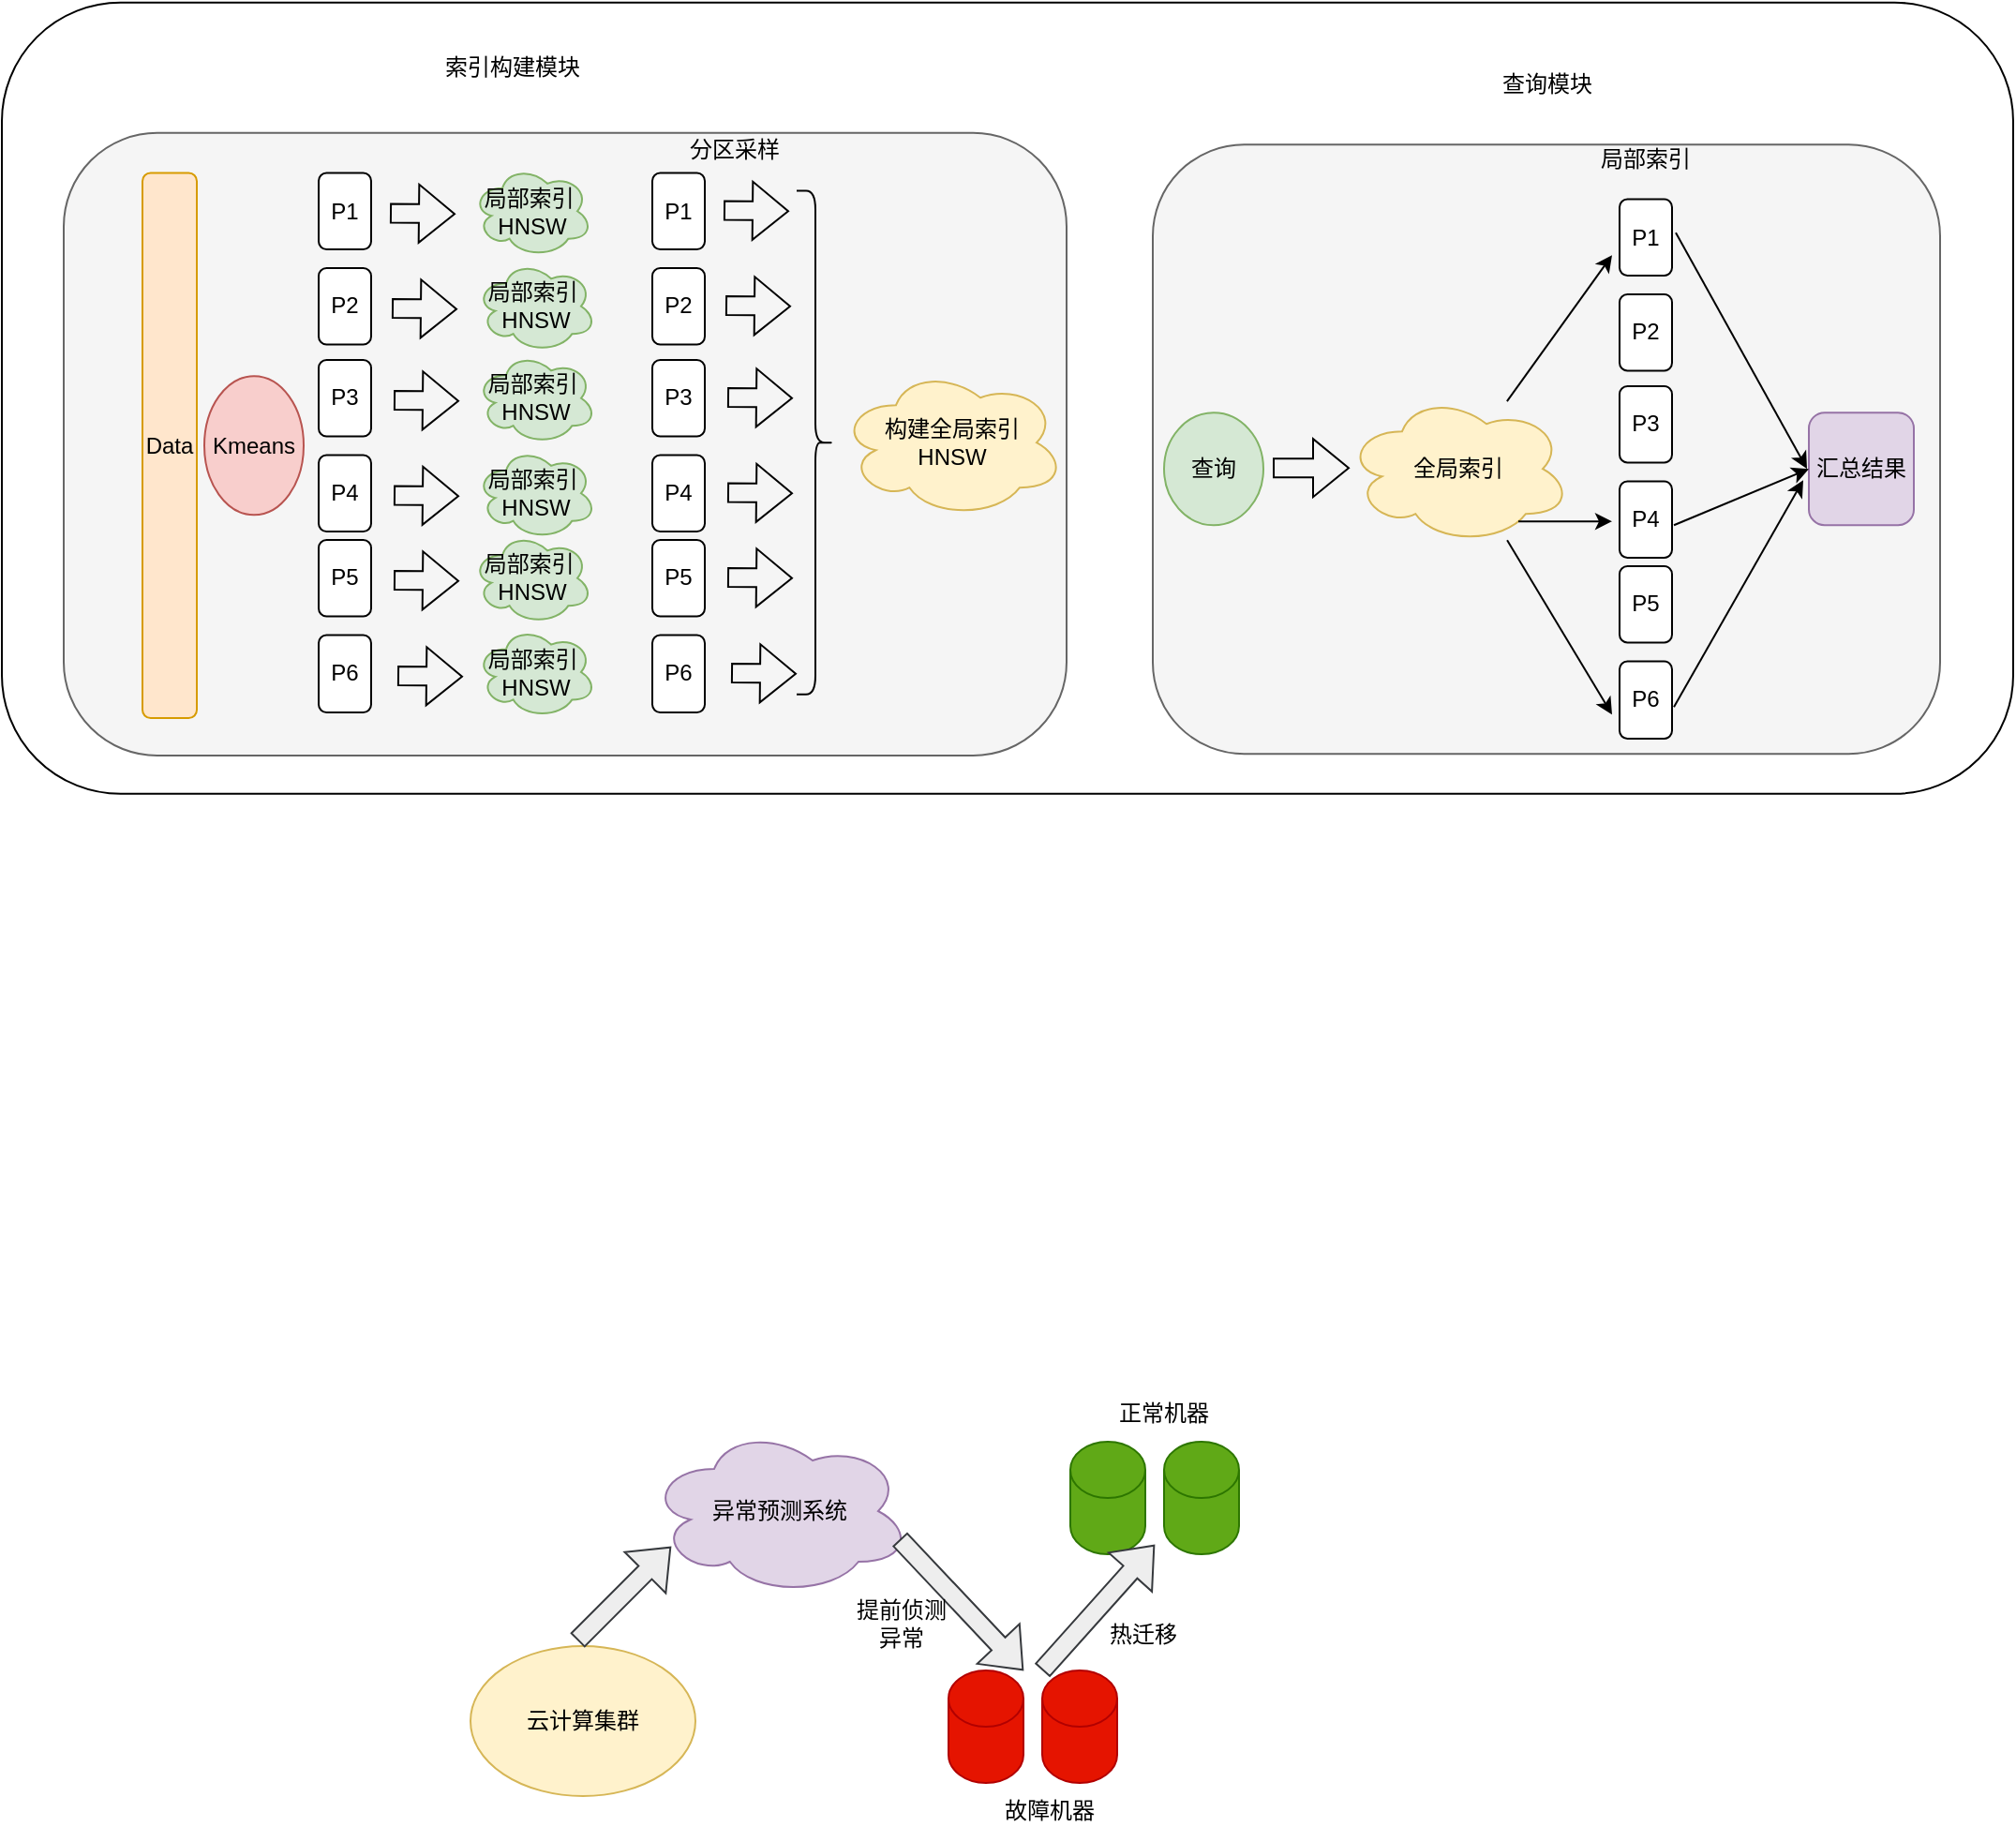 <mxfile version="15.8.3" type="github">
  <diagram id="s-LuINobn3t0qoPxdY62" name="Page-1">
    <mxGraphModel dx="1998" dy="2308" grid="0" gridSize="10" guides="1" tooltips="1" connect="1" arrows="1" fold="1" page="0" pageScale="1" pageWidth="827" pageHeight="1169" math="0" shadow="0">
      <root>
        <mxCell id="0" />
        <mxCell id="1" parent="0" />
        <mxCell id="JZR9X5ZLe-XeHOu1lpO5-63" value="" style="rounded=1;whiteSpace=wrap;html=1;" vertex="1" parent="1">
          <mxGeometry x="-144" y="-828.62" width="1073" height="422" as="geometry" />
        </mxCell>
        <mxCell id="JZR9X5ZLe-XeHOu1lpO5-49" value="" style="rounded=1;whiteSpace=wrap;html=1;fillColor=#f5f5f5;fontColor=#333333;strokeColor=#666666;" vertex="1" parent="1">
          <mxGeometry x="-111" y="-759.07" width="535" height="332.07" as="geometry" />
        </mxCell>
        <mxCell id="JZR9X5ZLe-XeHOu1lpO5-1" value="" style="rounded=1;whiteSpace=wrap;html=1;fillColor=#f5f5f5;fontColor=#333333;strokeColor=#666666;" vertex="1" parent="1">
          <mxGeometry x="470" y="-752.89" width="420" height="325" as="geometry" />
        </mxCell>
        <mxCell id="FjHui_zAlFXv06aGuSNT-8" value="异常预测系统" style="ellipse;shape=cloud;whiteSpace=wrap;html=1;fillColor=#e1d5e7;strokeColor=#9673a6;" parent="1" vertex="1">
          <mxGeometry x="201" y="-69" width="140" height="90" as="geometry" />
        </mxCell>
        <mxCell id="FjHui_zAlFXv06aGuSNT-10" value="" style="ellipse;whiteSpace=wrap;html=1;fillColor=#fff2cc;strokeColor=#d6b656;" parent="1" vertex="1">
          <mxGeometry x="106" y="48" width="120" height="80" as="geometry" />
        </mxCell>
        <mxCell id="FjHui_zAlFXv06aGuSNT-11" value="" style="shape=flexArrow;endArrow=classic;html=1;rounded=0;fillColor=#eeeeee;strokeColor=#36393d;" parent="1" edge="1">
          <mxGeometry width="50" height="50" relative="1" as="geometry">
            <mxPoint x="163" y="45" as="sourcePoint" />
            <mxPoint x="213" y="-5" as="targetPoint" />
          </mxGeometry>
        </mxCell>
        <mxCell id="FjHui_zAlFXv06aGuSNT-12" value="" style="shape=flexArrow;endArrow=classic;html=1;rounded=0;fillColor=#eeeeee;strokeColor=#36393d;" parent="1" edge="1">
          <mxGeometry width="50" height="50" relative="1" as="geometry">
            <mxPoint x="335" y="-9" as="sourcePoint" />
            <mxPoint x="401" y="61" as="targetPoint" />
          </mxGeometry>
        </mxCell>
        <mxCell id="FjHui_zAlFXv06aGuSNT-13" value="" style="shape=cylinder3;whiteSpace=wrap;html=1;boundedLbl=1;backgroundOutline=1;size=15;fillColor=#60a917;strokeColor=#2D7600;fontColor=#ffffff;" parent="1" vertex="1">
          <mxGeometry x="426" y="-61" width="40" height="60" as="geometry" />
        </mxCell>
        <mxCell id="FjHui_zAlFXv06aGuSNT-14" value="" style="shape=cylinder3;whiteSpace=wrap;html=1;boundedLbl=1;backgroundOutline=1;size=15;fillColor=#60a917;fontColor=#ffffff;strokeColor=#2D7600;" parent="1" vertex="1">
          <mxGeometry x="476" y="-61" width="40" height="60" as="geometry" />
        </mxCell>
        <mxCell id="FjHui_zAlFXv06aGuSNT-16" value="" style="shape=cylinder3;whiteSpace=wrap;html=1;boundedLbl=1;backgroundOutline=1;size=15;fillColor=#e51400;fontColor=#ffffff;strokeColor=#B20000;" parent="1" vertex="1">
          <mxGeometry x="361" y="61" width="40" height="60" as="geometry" />
        </mxCell>
        <mxCell id="FjHui_zAlFXv06aGuSNT-17" value="" style="shape=cylinder3;whiteSpace=wrap;html=1;boundedLbl=1;backgroundOutline=1;size=15;fillColor=#e51400;fontColor=#ffffff;strokeColor=#B20000;" parent="1" vertex="1">
          <mxGeometry x="411" y="61" width="40" height="60" as="geometry" />
        </mxCell>
        <mxCell id="FjHui_zAlFXv06aGuSNT-18" value="" style="shape=flexArrow;endArrow=classic;html=1;rounded=0;fillColor=#eeeeee;strokeColor=#36393d;" parent="1" edge="1">
          <mxGeometry width="50" height="50" relative="1" as="geometry">
            <mxPoint x="411" y="61" as="sourcePoint" />
            <mxPoint x="471" y="-6" as="targetPoint" />
          </mxGeometry>
        </mxCell>
        <mxCell id="FjHui_zAlFXv06aGuSNT-20" value="云计算集群" style="text;html=1;strokeColor=none;fillColor=none;align=center;verticalAlign=middle;whiteSpace=wrap;rounded=0;" parent="1" vertex="1">
          <mxGeometry x="131" y="73" width="70" height="30" as="geometry" />
        </mxCell>
        <mxCell id="FjHui_zAlFXv06aGuSNT-21" value="提前侦测异常" style="text;html=1;strokeColor=none;fillColor=none;align=center;verticalAlign=middle;whiteSpace=wrap;rounded=0;" parent="1" vertex="1">
          <mxGeometry x="311" y="21" width="50" height="30" as="geometry" />
        </mxCell>
        <mxCell id="FjHui_zAlFXv06aGuSNT-22" value="故障机器" style="text;html=1;strokeColor=none;fillColor=none;align=center;verticalAlign=middle;whiteSpace=wrap;rounded=0;" parent="1" vertex="1">
          <mxGeometry x="385" y="121" width="60" height="30" as="geometry" />
        </mxCell>
        <mxCell id="FjHui_zAlFXv06aGuSNT-24" value="正常机器" style="text;html=1;strokeColor=none;fillColor=none;align=center;verticalAlign=middle;whiteSpace=wrap;rounded=0;" parent="1" vertex="1">
          <mxGeometry x="446" y="-91" width="60" height="30" as="geometry" />
        </mxCell>
        <mxCell id="FjHui_zAlFXv06aGuSNT-25" value="热迁移" style="text;html=1;strokeColor=none;fillColor=none;align=center;verticalAlign=middle;whiteSpace=wrap;rounded=0;" parent="1" vertex="1">
          <mxGeometry x="435" y="27" width="60" height="30" as="geometry" />
        </mxCell>
        <mxCell id="JZR9X5ZLe-XeHOu1lpO5-2" value="Data" style="rounded=1;whiteSpace=wrap;html=1;fillColor=#ffe6cc;strokeColor=#d79b00;" vertex="1" parent="1">
          <mxGeometry x="-69" y="-737.75" width="29" height="290.75" as="geometry" />
        </mxCell>
        <mxCell id="JZR9X5ZLe-XeHOu1lpO5-3" value="P1" style="rounded=1;whiteSpace=wrap;html=1;" vertex="1" parent="1">
          <mxGeometry x="25" y="-737.75" width="28" height="40.75" as="geometry" />
        </mxCell>
        <mxCell id="JZR9X5ZLe-XeHOu1lpO5-4" value="P2" style="rounded=1;whiteSpace=wrap;html=1;" vertex="1" parent="1">
          <mxGeometry x="25" y="-687" width="28" height="40.75" as="geometry" />
        </mxCell>
        <mxCell id="JZR9X5ZLe-XeHOu1lpO5-5" value="P3" style="rounded=1;whiteSpace=wrap;html=1;" vertex="1" parent="1">
          <mxGeometry x="25" y="-638" width="28" height="40.75" as="geometry" />
        </mxCell>
        <mxCell id="JZR9X5ZLe-XeHOu1lpO5-6" value="P4" style="rounded=1;whiteSpace=wrap;html=1;" vertex="1" parent="1">
          <mxGeometry x="25" y="-587.25" width="28" height="40.75" as="geometry" />
        </mxCell>
        <mxCell id="JZR9X5ZLe-XeHOu1lpO5-7" value="P5" style="rounded=1;whiteSpace=wrap;html=1;" vertex="1" parent="1">
          <mxGeometry x="25" y="-542" width="28" height="40.75" as="geometry" />
        </mxCell>
        <mxCell id="JZR9X5ZLe-XeHOu1lpO5-8" value="P6" style="rounded=1;whiteSpace=wrap;html=1;" vertex="1" parent="1">
          <mxGeometry x="25" y="-491.25" width="28" height="41.25" as="geometry" />
        </mxCell>
        <mxCell id="JZR9X5ZLe-XeHOu1lpO5-9" value="Kmeans" style="ellipse;whiteSpace=wrap;html=1;fillColor=#f8cecc;strokeColor=#b85450;" vertex="1" parent="1">
          <mxGeometry x="-36" y="-629.37" width="53" height="74" as="geometry" />
        </mxCell>
        <mxCell id="JZR9X5ZLe-XeHOu1lpO5-16" value="P1" style="rounded=1;whiteSpace=wrap;html=1;" vertex="1" parent="1">
          <mxGeometry x="203" y="-737.75" width="28" height="40.75" as="geometry" />
        </mxCell>
        <mxCell id="JZR9X5ZLe-XeHOu1lpO5-17" value="P2" style="rounded=1;whiteSpace=wrap;html=1;" vertex="1" parent="1">
          <mxGeometry x="203" y="-687" width="28" height="40.75" as="geometry" />
        </mxCell>
        <mxCell id="JZR9X5ZLe-XeHOu1lpO5-18" value="P3" style="rounded=1;whiteSpace=wrap;html=1;" vertex="1" parent="1">
          <mxGeometry x="203" y="-638" width="28" height="40.75" as="geometry" />
        </mxCell>
        <mxCell id="JZR9X5ZLe-XeHOu1lpO5-19" value="P4" style="rounded=1;whiteSpace=wrap;html=1;" vertex="1" parent="1">
          <mxGeometry x="203" y="-587.25" width="28" height="40.75" as="geometry" />
        </mxCell>
        <mxCell id="JZR9X5ZLe-XeHOu1lpO5-20" value="P5" style="rounded=1;whiteSpace=wrap;html=1;" vertex="1" parent="1">
          <mxGeometry x="203" y="-542" width="28" height="40.75" as="geometry" />
        </mxCell>
        <mxCell id="JZR9X5ZLe-XeHOu1lpO5-21" value="P6" style="rounded=1;whiteSpace=wrap;html=1;" vertex="1" parent="1">
          <mxGeometry x="203" y="-491.25" width="28" height="41.25" as="geometry" />
        </mxCell>
        <mxCell id="JZR9X5ZLe-XeHOu1lpO5-22" value="" style="shape=flexArrow;endArrow=classic;html=1;rounded=0;" edge="1" parent="1">
          <mxGeometry width="50" height="50" relative="1" as="geometry">
            <mxPoint x="63" y="-716.24" as="sourcePoint" />
            <mxPoint x="98" y="-715.88" as="targetPoint" />
          </mxGeometry>
        </mxCell>
        <mxCell id="JZR9X5ZLe-XeHOu1lpO5-23" value="" style="shape=flexArrow;endArrow=classic;html=1;rounded=0;" edge="1" parent="1">
          <mxGeometry width="50" height="50" relative="1" as="geometry">
            <mxPoint x="64" y="-665.49" as="sourcePoint" />
            <mxPoint x="99" y="-665.13" as="targetPoint" />
          </mxGeometry>
        </mxCell>
        <mxCell id="JZR9X5ZLe-XeHOu1lpO5-24" value="" style="shape=flexArrow;endArrow=classic;html=1;rounded=0;" edge="1" parent="1">
          <mxGeometry width="50" height="50" relative="1" as="geometry">
            <mxPoint x="65" y="-616.49" as="sourcePoint" />
            <mxPoint x="100" y="-616.13" as="targetPoint" />
          </mxGeometry>
        </mxCell>
        <mxCell id="JZR9X5ZLe-XeHOu1lpO5-25" value="" style="shape=flexArrow;endArrow=classic;html=1;rounded=0;" edge="1" parent="1">
          <mxGeometry width="50" height="50" relative="1" as="geometry">
            <mxPoint x="65" y="-565.74" as="sourcePoint" />
            <mxPoint x="100" y="-565.38" as="targetPoint" />
          </mxGeometry>
        </mxCell>
        <mxCell id="JZR9X5ZLe-XeHOu1lpO5-26" value="" style="shape=flexArrow;endArrow=classic;html=1;rounded=0;" edge="1" parent="1">
          <mxGeometry width="50" height="50" relative="1" as="geometry">
            <mxPoint x="65" y="-520.49" as="sourcePoint" />
            <mxPoint x="100" y="-520.13" as="targetPoint" />
          </mxGeometry>
        </mxCell>
        <mxCell id="JZR9X5ZLe-XeHOu1lpO5-27" value="" style="shape=flexArrow;endArrow=classic;html=1;rounded=0;" edge="1" parent="1">
          <mxGeometry width="50" height="50" relative="1" as="geometry">
            <mxPoint x="67" y="-469.49" as="sourcePoint" />
            <mxPoint x="102" y="-469.13" as="targetPoint" />
          </mxGeometry>
        </mxCell>
        <mxCell id="JZR9X5ZLe-XeHOu1lpO5-28" value="分区采样" style="text;html=1;strokeColor=none;fillColor=none;align=center;verticalAlign=middle;whiteSpace=wrap;rounded=0;" vertex="1" parent="1">
          <mxGeometry x="217" y="-765" width="60" height="30" as="geometry" />
        </mxCell>
        <mxCell id="JZR9X5ZLe-XeHOu1lpO5-29" value="构建全局索引&lt;br&gt;HNSW" style="ellipse;shape=cloud;whiteSpace=wrap;html=1;fillColor=#fff2cc;strokeColor=#d6b656;" vertex="1" parent="1">
          <mxGeometry x="303" y="-633.89" width="120" height="80" as="geometry" />
        </mxCell>
        <mxCell id="JZR9X5ZLe-XeHOu1lpO5-30" value="" style="shape=curlyBracket;whiteSpace=wrap;html=1;rounded=1;flipH=1;" vertex="1" parent="1">
          <mxGeometry x="280" y="-728.19" width="20" height="268.62" as="geometry" />
        </mxCell>
        <mxCell id="JZR9X5ZLe-XeHOu1lpO5-31" value="全局索引" style="ellipse;shape=cloud;whiteSpace=wrap;html=1;fillColor=#fff2cc;strokeColor=#d6b656;" vertex="1" parent="1">
          <mxGeometry x="573" y="-619.89" width="120" height="80" as="geometry" />
        </mxCell>
        <mxCell id="JZR9X5ZLe-XeHOu1lpO5-32" value="P1" style="rounded=1;whiteSpace=wrap;html=1;" vertex="1" parent="1">
          <mxGeometry x="719" y="-723.76" width="28" height="40.75" as="geometry" />
        </mxCell>
        <mxCell id="JZR9X5ZLe-XeHOu1lpO5-33" value="P2" style="rounded=1;whiteSpace=wrap;html=1;" vertex="1" parent="1">
          <mxGeometry x="719" y="-673.01" width="28" height="40.75" as="geometry" />
        </mxCell>
        <mxCell id="JZR9X5ZLe-XeHOu1lpO5-34" value="P3" style="rounded=1;whiteSpace=wrap;html=1;" vertex="1" parent="1">
          <mxGeometry x="719" y="-624.01" width="28" height="40.75" as="geometry" />
        </mxCell>
        <mxCell id="JZR9X5ZLe-XeHOu1lpO5-35" value="P4" style="rounded=1;whiteSpace=wrap;html=1;" vertex="1" parent="1">
          <mxGeometry x="719" y="-573.26" width="28" height="40.75" as="geometry" />
        </mxCell>
        <mxCell id="JZR9X5ZLe-XeHOu1lpO5-36" value="P5" style="rounded=1;whiteSpace=wrap;html=1;" vertex="1" parent="1">
          <mxGeometry x="719" y="-528.01" width="28" height="40.75" as="geometry" />
        </mxCell>
        <mxCell id="JZR9X5ZLe-XeHOu1lpO5-37" value="P6" style="rounded=1;whiteSpace=wrap;html=1;" vertex="1" parent="1">
          <mxGeometry x="719" y="-477.26" width="28" height="41.25" as="geometry" />
        </mxCell>
        <mxCell id="JZR9X5ZLe-XeHOu1lpO5-38" value="查询" style="ellipse;whiteSpace=wrap;html=1;fillColor=#d5e8d4;strokeColor=#82b366;" vertex="1" parent="1">
          <mxGeometry x="476" y="-609.89" width="53" height="60" as="geometry" />
        </mxCell>
        <mxCell id="JZR9X5ZLe-XeHOu1lpO5-39" value="" style="shape=flexArrow;endArrow=classic;html=1;rounded=0;" edge="1" parent="1">
          <mxGeometry width="50" height="50" relative="1" as="geometry">
            <mxPoint x="534" y="-580.39" as="sourcePoint" />
            <mxPoint x="575" y="-580.39" as="targetPoint" />
          </mxGeometry>
        </mxCell>
        <mxCell id="JZR9X5ZLe-XeHOu1lpO5-40" value="" style="endArrow=classic;html=1;rounded=0;" edge="1" parent="1" source="JZR9X5ZLe-XeHOu1lpO5-31">
          <mxGeometry width="50" height="50" relative="1" as="geometry">
            <mxPoint x="654" y="-627.63" as="sourcePoint" />
            <mxPoint x="715" y="-693.89" as="targetPoint" />
          </mxGeometry>
        </mxCell>
        <mxCell id="JZR9X5ZLe-XeHOu1lpO5-41" value="" style="endArrow=classic;html=1;rounded=0;" edge="1" parent="1">
          <mxGeometry width="50" height="50" relative="1" as="geometry">
            <mxPoint x="665" y="-551.89" as="sourcePoint" />
            <mxPoint x="715" y="-551.89" as="targetPoint" />
          </mxGeometry>
        </mxCell>
        <mxCell id="JZR9X5ZLe-XeHOu1lpO5-42" value="" style="endArrow=classic;html=1;rounded=0;exitX=0.717;exitY=0.975;exitDx=0;exitDy=0;exitPerimeter=0;" edge="1" parent="1" source="JZR9X5ZLe-XeHOu1lpO5-31">
          <mxGeometry width="50" height="50" relative="1" as="geometry">
            <mxPoint x="642" y="-541.89" as="sourcePoint" />
            <mxPoint x="715" y="-448.89" as="targetPoint" />
          </mxGeometry>
        </mxCell>
        <mxCell id="JZR9X5ZLe-XeHOu1lpO5-43" value="局部索引" style="text;html=1;strokeColor=none;fillColor=none;align=center;verticalAlign=middle;whiteSpace=wrap;rounded=0;" vertex="1" parent="1">
          <mxGeometry x="703" y="-759.89" width="60" height="30" as="geometry" />
        </mxCell>
        <mxCell id="JZR9X5ZLe-XeHOu1lpO5-44" value="" style="endArrow=classic;html=1;rounded=0;" edge="1" parent="1">
          <mxGeometry width="50" height="50" relative="1" as="geometry">
            <mxPoint x="749" y="-705.89" as="sourcePoint" />
            <mxPoint x="819" y="-579.89" as="targetPoint" />
          </mxGeometry>
        </mxCell>
        <mxCell id="JZR9X5ZLe-XeHOu1lpO5-45" value="汇总结果" style="rounded=1;whiteSpace=wrap;html=1;fillColor=#e1d5e7;strokeColor=#9673a6;" vertex="1" parent="1">
          <mxGeometry x="820" y="-609.89" width="56" height="60" as="geometry" />
        </mxCell>
        <mxCell id="JZR9X5ZLe-XeHOu1lpO5-46" value="" style="endArrow=classic;html=1;rounded=0;entryX=0;entryY=0.5;entryDx=0;entryDy=0;" edge="1" parent="1" target="JZR9X5ZLe-XeHOu1lpO5-45">
          <mxGeometry width="50" height="50" relative="1" as="geometry">
            <mxPoint x="748" y="-549.89" as="sourcePoint" />
            <mxPoint x="798" y="-599.89" as="targetPoint" />
          </mxGeometry>
        </mxCell>
        <mxCell id="JZR9X5ZLe-XeHOu1lpO5-47" value="" style="endArrow=classic;html=1;rounded=0;" edge="1" parent="1">
          <mxGeometry width="50" height="50" relative="1" as="geometry">
            <mxPoint x="748" y="-452.89" as="sourcePoint" />
            <mxPoint x="817" y="-573.89" as="targetPoint" />
          </mxGeometry>
        </mxCell>
        <mxCell id="JZR9X5ZLe-XeHOu1lpO5-50" value="局部索引&amp;nbsp;&lt;br&gt;HNSW" style="ellipse;shape=cloud;whiteSpace=wrap;html=1;fillColor=#d5e8d4;strokeColor=#82b366;" vertex="1" parent="1">
          <mxGeometry x="107" y="-741.87" width="64" height="49" as="geometry" />
        </mxCell>
        <mxCell id="JZR9X5ZLe-XeHOu1lpO5-52" value="局部索引&amp;nbsp;&lt;br&gt;HNSW" style="ellipse;shape=cloud;whiteSpace=wrap;html=1;fillColor=#d5e8d4;strokeColor=#82b366;" vertex="1" parent="1">
          <mxGeometry x="109" y="-691.13" width="64" height="49" as="geometry" />
        </mxCell>
        <mxCell id="JZR9X5ZLe-XeHOu1lpO5-53" value="局部索引&amp;nbsp;&lt;br&gt;HNSW" style="ellipse;shape=cloud;whiteSpace=wrap;html=1;fillColor=#d5e8d4;strokeColor=#82b366;" vertex="1" parent="1">
          <mxGeometry x="109" y="-642.12" width="64" height="49" as="geometry" />
        </mxCell>
        <mxCell id="JZR9X5ZLe-XeHOu1lpO5-54" value="局部索引&amp;nbsp;&lt;br&gt;HNSW" style="ellipse;shape=cloud;whiteSpace=wrap;html=1;fillColor=#d5e8d4;strokeColor=#82b366;" vertex="1" parent="1">
          <mxGeometry x="109" y="-591.38" width="64" height="49" as="geometry" />
        </mxCell>
        <mxCell id="JZR9X5ZLe-XeHOu1lpO5-55" value="局部索引&amp;nbsp;&lt;br&gt;HNSW" style="ellipse;shape=cloud;whiteSpace=wrap;html=1;fillColor=#d5e8d4;strokeColor=#82b366;" vertex="1" parent="1">
          <mxGeometry x="107" y="-546.12" width="64" height="49" as="geometry" />
        </mxCell>
        <mxCell id="JZR9X5ZLe-XeHOu1lpO5-56" value="局部索引&amp;nbsp;&lt;br&gt;HNSW" style="ellipse;shape=cloud;whiteSpace=wrap;html=1;fillColor=#d5e8d4;strokeColor=#82b366;" vertex="1" parent="1">
          <mxGeometry x="109" y="-496" width="64" height="49" as="geometry" />
        </mxCell>
        <mxCell id="JZR9X5ZLe-XeHOu1lpO5-57" value="" style="shape=flexArrow;endArrow=classic;html=1;rounded=0;" edge="1" parent="1">
          <mxGeometry width="50" height="50" relative="1" as="geometry">
            <mxPoint x="241" y="-717.75" as="sourcePoint" />
            <mxPoint x="276" y="-717.39" as="targetPoint" />
          </mxGeometry>
        </mxCell>
        <mxCell id="JZR9X5ZLe-XeHOu1lpO5-58" value="" style="shape=flexArrow;endArrow=classic;html=1;rounded=0;" edge="1" parent="1">
          <mxGeometry width="50" height="50" relative="1" as="geometry">
            <mxPoint x="242" y="-667.0" as="sourcePoint" />
            <mxPoint x="277" y="-666.64" as="targetPoint" />
          </mxGeometry>
        </mxCell>
        <mxCell id="JZR9X5ZLe-XeHOu1lpO5-59" value="" style="shape=flexArrow;endArrow=classic;html=1;rounded=0;" edge="1" parent="1">
          <mxGeometry width="50" height="50" relative="1" as="geometry">
            <mxPoint x="243" y="-618.0" as="sourcePoint" />
            <mxPoint x="278" y="-617.64" as="targetPoint" />
          </mxGeometry>
        </mxCell>
        <mxCell id="JZR9X5ZLe-XeHOu1lpO5-60" value="" style="shape=flexArrow;endArrow=classic;html=1;rounded=0;" edge="1" parent="1">
          <mxGeometry width="50" height="50" relative="1" as="geometry">
            <mxPoint x="243" y="-567.25" as="sourcePoint" />
            <mxPoint x="278" y="-566.89" as="targetPoint" />
          </mxGeometry>
        </mxCell>
        <mxCell id="JZR9X5ZLe-XeHOu1lpO5-61" value="" style="shape=flexArrow;endArrow=classic;html=1;rounded=0;" edge="1" parent="1">
          <mxGeometry width="50" height="50" relative="1" as="geometry">
            <mxPoint x="243" y="-522.0" as="sourcePoint" />
            <mxPoint x="278" y="-521.64" as="targetPoint" />
          </mxGeometry>
        </mxCell>
        <mxCell id="JZR9X5ZLe-XeHOu1lpO5-62" value="" style="shape=flexArrow;endArrow=classic;html=1;rounded=0;" edge="1" parent="1">
          <mxGeometry width="50" height="50" relative="1" as="geometry">
            <mxPoint x="245" y="-471.0" as="sourcePoint" />
            <mxPoint x="280" y="-470.64" as="targetPoint" />
          </mxGeometry>
        </mxCell>
        <mxCell id="JZR9X5ZLe-XeHOu1lpO5-64" value="索引构建模块" style="text;html=1;strokeColor=none;fillColor=none;align=center;verticalAlign=middle;whiteSpace=wrap;rounded=0;" vertex="1" parent="1">
          <mxGeometry x="78" y="-809" width="101" height="30" as="geometry" />
        </mxCell>
        <mxCell id="JZR9X5ZLe-XeHOu1lpO5-65" value="查询模块" style="text;html=1;strokeColor=none;fillColor=none;align=center;verticalAlign=middle;whiteSpace=wrap;rounded=0;" vertex="1" parent="1">
          <mxGeometry x="629.5" y="-800" width="101" height="30" as="geometry" />
        </mxCell>
      </root>
    </mxGraphModel>
  </diagram>
</mxfile>
